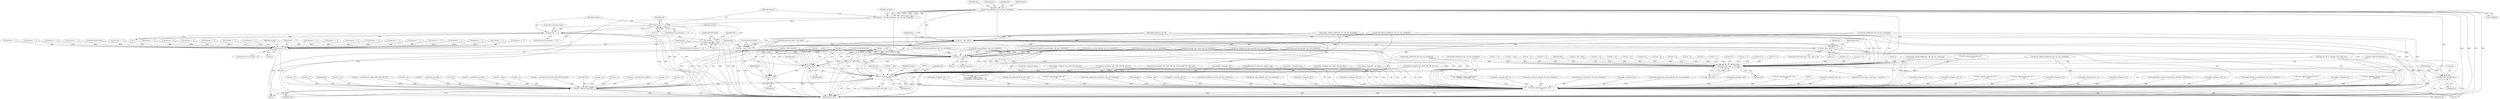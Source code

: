 digraph "0_tcpdump_ffde45acf3348f8353fb4064a1b21683ee6b5ddf@pointer" {
"1001184" [label="(Call,decode_prefix4(ndo, tptr, len, buf, sizeof(buf)))"];
"1001168" [label="(Call,len - (tptr - pptr))"];
"1001167" [label="(Call,len - (tptr - pptr) > 0)"];
"1001625" [label="(Call,tptr = pptr + len)"];
"1001636" [label="(Call,tptr += advance)"];
"1001170" [label="(Call,tptr - pptr)"];
"1001617" [label="(Call,print_unknown_data(ndo, tptr, \"\n\t    \", tlen))"];
"1001599" [label="(Call,ND_TCHECK2(*tptr,tlen))"];
"1002905" [label="(Call,print_unknown_data(ndo, pptr, \"\n\t    \", len))"];
"1001627" [label="(Call,pptr + len)"];
"1002893" [label="(Call,ndo->ndo_vflag > 1 && len)"];
"1002901" [label="(Call,ND_TCHECK2(*pptr,len))"];
"1001182" [label="(Call,advance = decode_prefix4(ndo, tptr, len, buf, sizeof(buf)))"];
"1001192" [label="(Call,advance == -1)"];
"1001202" [label="(Call,advance == -2)"];
"1001209" [label="(Call,advance == -3)"];
"1001632" [label="(Call,advance < 0)"];
"1001400" [label="(Call,advance == -1)"];
"1002241" [label="(Call,as_printf(ndo, astostr, sizeof(astostr),\n\t\t\t    EXTRACT_32BITS(tptr+2)))"];
"1002904" [label="(Identifier,len)"];
"1000718" [label="(Call,tlen > 0)"];
"1002894" [label="(Call,ndo->ndo_vflag > 1)"];
"1002288" [label="(Call,ipaddr_string(ndo, tptr+2))"];
"1000129" [label="(MethodParameterIn,u_int len)"];
"1001303" [label="(Call,advance == -1)"];
"1001599" [label="(Call,ND_TCHECK2(*tptr,tlen))"];
"1001628" [label="(Identifier,pptr)"];
"1001392" [label="(Call,decode_prefix6(ndo, tptr, len, buf, sizeof(buf)))"];
"1001264" [label="(Call,decode_labeled_vpn_prefix4(ndo, tptr, buf, sizeof(buf)))"];
"1001232" [label="(Call,advance == -1)"];
"1000436" [label="(Call,len != 8)"];
"1001201" [label="(ControlStructure,if (advance == -2))"];
"1001862" [label="(Call,decode_labeled_prefix6(ndo, tptr, len, buf, sizeof(buf)))"];
"1001182" [label="(Call,advance = decode_prefix4(ndo, tptr, len, buf, sizeof(buf)))"];
"1001750" [label="(Call,decode_labeled_prefix4(ndo, tptr, len, buf, sizeof(buf)))"];
"1001204" [label="(Call,-2)"];
"1001602" [label="(Identifier,tlen)"];
"1000939" [label="(Call,tlen = 0)"];
"1001123" [label="(Call,tptr++)"];
"1002915" [label="(MethodReturn,RET)"];
"1002669" [label="(Call,len -=4)"];
"1001178" [label="(Identifier,af)"];
"1002886" [label="(Call,print_unknown_data(ndo, pptr, \"\n\t    \", len))"];
"1001203" [label="(Identifier,advance)"];
"1000984" [label="(Call,tlen = 0)"];
"1001335" [label="(Call,advance == -1)"];
"1000999" [label="(Call,tlen = 0)"];
"1002906" [label="(Identifier,ndo)"];
"1001605" [label="(Identifier,ndo)"];
"1001621" [label="(Identifier,tlen)"];
"1000126" [label="(MethodParameterIn,netdissect_options *ndo)"];
"1002062" [label="(Call,decode_multicast_vpn(ndo, tptr, buf, sizeof(buf)))"];
"1001192" [label="(Call,advance == -1)"];
"1001271" [label="(Call,advance == -1)"];
"1000128" [label="(MethodParameterIn,const u_char *pptr)"];
"1002806" [label="(Call,len -= alen)"];
"1001068" [label="(Call,tlen = 0)"];
"1001479" [label="(Call,advance == -1)"];
"1001440" [label="(Call,advance == -1)"];
"1001618" [label="(Identifier,ndo)"];
"1002030" [label="(Call,decode_mdt_vpn_nlri(ndo, tptr, buf, sizeof(buf)))"];
"1000820" [label="(Call,tlen -= (sizeof(struct in_addr)+BGP_VPN_RD_LEN))"];
"1001536" [label="(Call,decode_clnp_prefix(ndo, tptr, buf, sizeof(buf)))"];
"1001187" [label="(Identifier,len)"];
"1001181" [label="(Block,)"];
"1000331" [label="(Call,ipaddr_string(ndo, tptr))"];
"1002830" [label="(Call,len > 0)"];
"1001189" [label="(Call,sizeof(buf))"];
"1000955" [label="(Call,ipaddr_string(ndo, tptr))"];
"1001998" [label="(Call,decode_labeled_vpn_clnp_prefix(ndo, tptr, buf, sizeof(buf)))"];
"1000338" [label="(Call,len != 4)"];
"1001345" [label="(Call,advance == -2)"];
"1001472" [label="(Call,decode_labeled_vpn_prefix6(ndo, tptr, buf, sizeof(buf)))"];
"1002903" [label="(Identifier,pptr)"];
"1001694" [label="(Call,len - (tptr - pptr))"];
"1001631" [label="(ControlStructure,if (advance < 0))"];
"1000567" [label="(Call,ipaddr_string(ndo, tptr))"];
"1001543" [label="(Call,advance == -1)"];
"1002902" [label="(Call,*pptr)"];
"1000142" [label="(Call,tptr = pptr)"];
"1002813" [label="(Call,len == 0)"];
"1002901" [label="(Call,ND_TCHECK2(*pptr,len))"];
"1001092" [label="(Call,print_unknown_data(ndo, tptr, \"\n\t    \", tlen))"];
"1000793" [label="(Call,tlen = 0)"];
"1001249" [label="(Call,advance == -3)"];
"1001629" [label="(Identifier,len)"];
"1002908" [label="(Literal,\"\n\t    \")"];
"1001553" [label="(Call,advance == -2)"];
"1001822" [label="(Call,decode_prefix6(ndo, tptr, len, buf, sizeof(buf)))"];
"1001191" [label="(ControlStructure,if (advance == -1))"];
"1000864" [label="(Call,tlen -= sizeof(struct in6_addr))"];
"1002905" [label="(Call,print_unknown_data(ndo, pptr, \"\n\t    \", len))"];
"1001038" [label="(Call,ipaddr_string(ndo, tptr+BGP_VPN_RD_LEN+4))"];
"1001639" [label="(JumpTarget,done:)"];
"1001018" [label="(Call,isonsap_string(ndo, tptr+BGP_VPN_RD_LEN,tlen-BGP_VPN_RD_LEN))"];
"1001710" [label="(Call,decode_prefix4(ndo, tptr, len, buf, sizeof(buf)))"];
"1001210" [label="(Identifier,advance)"];
"1001635" [label="(ControlStructure,break;)"];
"1000312" [label="(Call,len != 4)"];
"1001521" [label="(Call,advance == -2)"];
"1001432" [label="(Call,decode_labeled_prefix6(ndo, tptr, len, buf, sizeof(buf)))"];
"1002909" [label="(Identifier,len)"];
"1000471" [label="(Call,len % 4)"];
"1002207" [label="(Call,ipaddr_string(ndo, tptr+4))"];
"1000861" [label="(Call,ip6addr_string(ndo, tptr))"];
"1001296" [label="(Call,decode_rt_routing_info(ndo, tptr, buf, sizeof(buf)))"];
"1000376" [label="(Call,len != 8)"];
"1001171" [label="(Identifier,tptr)"];
"1001489" [label="(Call,advance == -2)"];
"1001328" [label="(Call,decode_multicast_vpn(ndo, tptr, buf, sizeof(buf)))"];
"1000428" [label="(Call,ipaddr_string(ndo, tptr + 4))"];
"1002465" [label="(Call,ipaddr_string(ndo, tptr+4))"];
"1001627" [label="(Call,pptr + len)"];
"1001600" [label="(Call,*tptr)"];
"1002556" [label="(Call,print_unknown_data(ndo, tptr, \"\n\t      \", tlen))"];
"1000770" [label="(Call,tlen -= sizeof(struct in_addr))"];
"1001626" [label="(Identifier,tptr)"];
"1000682" [label="(Call,print_unknown_data(ndo, tptr, \"\n\t    \", tlen))"];
"1001622" [label="(Call,advance = 0)"];
"1001224" [label="(Call,decode_labeled_prefix4(ndo, tptr, len, buf, sizeof(buf)))"];
"1001168" [label="(Call,len - (tptr - pptr))"];
"1001208" [label="(ControlStructure,if (advance == -3))"];
"1002540" [label="(Call,ipaddr_string(ndo, tptr))"];
"1000463" [label="(Call,ipaddr_string(ndo, tptr + 4))"];
"1001211" [label="(Call,-3)"];
"1001630" [label="(ControlStructure,break;)"];
"1000598" [label="(Call,ipaddr_string(ndo, tptr))"];
"1000701" [label="(Call,tlen = nhlen)"];
"1001141" [label="(Call,ND_TCHECK(tptr[0]))"];
"1000815" [label="(Call,ipaddr_string(ndo, tptr+BGP_VPN_RD_LEN))"];
"1000751" [label="(Call,tlen = 0)"];
"1001111" [label="(Call,tptr += tlen)"];
"1001114" [label="(Call,ND_TCHECK(tptr[0]))"];
"1001167" [label="(Call,len - (tptr - pptr) > 0)"];
"1001184" [label="(Call,decode_prefix4(ndo, tptr, len, buf, sizeof(buf)))"];
"1001638" [label="(Identifier,advance)"];
"1001170" [label="(Call,tptr - pptr)"];
"1001623" [label="(Identifier,advance)"];
"1001194" [label="(Call,-1)"];
"1001625" [label="(Call,tptr = pptr + len)"];
"1001585" [label="(Call,advance == -2)"];
"1001166" [label="(ControlStructure,while (len - (tptr - pptr) > 0))"];
"1002659" [label="(Call,as_printf(ndo, astostr, sizeof(astostr), EXTRACT_32BITS(tptr)))"];
"1001213" [label="(ControlStructure,break;)"];
"1001281" [label="(Call,advance == -2)"];
"1000373" [label="(Call,len != 6)"];
"1002911" [label="(Literal,1)"];
"1002870" [label="(Call,ND_TCHECK2(*pptr,len))"];
"1001183" [label="(Identifier,advance)"];
"1000190" [label="(Call,!len)"];
"1001185" [label="(Identifier,ndo)"];
"1001504" [label="(Call,decode_labeled_vpn_l2(ndo, tptr, buf, sizeof(buf)))"];
"1002486" [label="(Call,ipaddr_string(ndo, tptr+4))"];
"1001637" [label="(Identifier,tptr)"];
"1001575" [label="(Call,advance == -1)"];
"1001617" [label="(Call,print_unknown_data(ndo, tptr, \"\n\t    \", tlen))"];
"1001611" [label="(ControlStructure,if (ndo->ndo_vflag <= 1))"];
"1000977" [label="(Call,isonsap_string(ndo, tptr, tlen))"];
"1001193" [label="(Identifier,advance)"];
"1001188" [label="(Identifier,buf)"];
"1001633" [label="(Identifier,advance)"];
"1001902" [label="(Call,decode_labeled_vpn_prefix6(ndo, tptr, buf, sizeof(buf)))"];
"1001457" [label="(Call,advance == -3)"];
"1000914" [label="(Call,tlen -= (sizeof(struct in6_addr)+BGP_VPN_RD_LEN))"];
"1000153" [label="(Call,len != 1)"];
"1001634" [label="(Literal,0)"];
"1000145" [label="(Call,tlen=len)"];
"1002113" [label="(Call,print_unknown_data(ndo, tptr-3, \"\n\t    \", tlen))"];
"1002140" [label="(Call,len % 8)"];
"1000362" [label="(Call,len != 0)"];
"1001313" [label="(Call,advance == -2)"];
"1000573" [label="(Call,len % 4)"];
"1002816" [label="(Call,len % 12)"];
"1001377" [label="(Call,advance == -2)"];
"1001172" [label="(Identifier,pptr)"];
"1001511" [label="(Call,advance == -1)"];
"1000200" [label="(Call,bgp_attr_get_as_size(ndo, atype, pptr, len))"];
"1002520" [label="(Call,ipaddr_string(ndo, tptr))"];
"1001217" [label="(Identifier,ndo)"];
"1002899" [label="(Identifier,len)"];
"1001169" [label="(Identifier,len)"];
"1002627" [label="(Call,print_unknown_data(ndo, tptr+3,\"\n\t      \", length-3))"];
"1001206" [label="(ControlStructure,goto trunc;)"];
"1001173" [label="(Literal,0)"];
"1000767" [label="(Call,ipaddr_string(ndo, tptr))"];
"1000408" [label="(Call,ipaddr_string(ndo, tptr + 2))"];
"1002892" [label="(ControlStructure,if (ndo->ndo_vflag > 1 && len))"];
"1001620" [label="(Literal,\"\n\t    \")"];
"1000845" [label="(Call,tlen = 0)"];
"1001186" [label="(Identifier,tptr)"];
"1001202" [label="(Call,advance == -2)"];
"1000258" [label="(Call,as_printf(ndo, astostr, sizeof(astostr),\n\t\t\t\tas_size == 2 ?\n\t\t\t\tEXTRACT_16BITS(&tptr[2 + i]) :\n\t\t\t\tEXTRACT_32BITS(&tptr[2 + i])))"];
"1002796" [label="(Call,bgp_attr_print(ndo, atype, tptr, alen))"];
"1002382" [label="(Call,print_unknown_data(ndo, tptr, \"\n\t      \", 8))"];
"1001790" [label="(Call,decode_labeled_vpn_prefix4(ndo, tptr, buf, sizeof(buf)))"];
"1001198" [label="(Identifier,ndo)"];
"1001153" [label="(Call,tptr += tptr[0] + 1)"];
"1000887" [label="(Call,tlen = 0)"];
"1000180" [label="(Call,len % 2)"];
"1002907" [label="(Identifier,pptr)"];
"1001174" [label="(Block,)"];
"1000548" [label="(Call,len != 4)"];
"1001696" [label="(Call,tptr - pptr)"];
"1002302" [label="(Call,ipaddr_string(ndo, tptr+2))"];
"1001417" [label="(Call,advance == -3)"];
"1000391" [label="(Call,len == 6)"];
"1001934" [label="(Call,decode_labeled_vpn_l2(ndo, tptr, buf, sizeof(buf)))"];
"1001209" [label="(Call,advance == -3)"];
"1000909" [label="(Call,ip6addr_string(ndo, tptr+BGP_VPN_RD_LEN))"];
"1001619" [label="(Identifier,tptr)"];
"1001632" [label="(Call,advance < 0)"];
"1001636" [label="(Call,tptr += advance)"];
"1001367" [label="(Call,advance == -1)"];
"1000958" [label="(Call,tlen -= (sizeof(struct in_addr)))"];
"1001568" [label="(Call,decode_labeled_vpn_clnp_prefix(ndo, tptr, buf, sizeof(buf)))"];
"1001966" [label="(Call,decode_clnp_prefix(ndo, tptr, buf, sizeof(buf)))"];
"1001360" [label="(Call,decode_mdt_vpn_nlri(ndo, tptr, buf, sizeof(buf)))"];
"1002900" [label="(Block,)"];
"1002503" [label="(Call,ipaddr_string(ndo, tptr))"];
"1002893" [label="(Call,ndo->ndo_vflag > 1 && len)"];
"1001058" [label="(Call,ip6addr_string(ndo, tptr+BGP_VPN_RD_LEN+3))"];
"1002223" [label="(Call,ipaddr_string(ndo, tptr+2))"];
"1001184" -> "1001182"  [label="AST: "];
"1001184" -> "1001189"  [label="CFG: "];
"1001185" -> "1001184"  [label="AST: "];
"1001186" -> "1001184"  [label="AST: "];
"1001187" -> "1001184"  [label="AST: "];
"1001188" -> "1001184"  [label="AST: "];
"1001189" -> "1001184"  [label="AST: "];
"1001182" -> "1001184"  [label="CFG: "];
"1001184" -> "1002915"  [label="DDG: "];
"1001184" -> "1002915"  [label="DDG: "];
"1001184" -> "1002915"  [label="DDG: "];
"1001184" -> "1002915"  [label="DDG: "];
"1001184" -> "1001168"  [label="DDG: "];
"1001184" -> "1001182"  [label="DDG: "];
"1001184" -> "1001182"  [label="DDG: "];
"1001184" -> "1001182"  [label="DDG: "];
"1001184" -> "1001182"  [label="DDG: "];
"1001184" -> "1001617"  [label="DDG: "];
"1001184" -> "1001636"  [label="DDG: "];
"1001184" -> "1002893"  [label="DDG: "];
"1001184" -> "1002905"  [label="DDG: "];
"1001168" -> "1001167"  [label="AST: "];
"1001168" -> "1001170"  [label="CFG: "];
"1001169" -> "1001168"  [label="AST: "];
"1001170" -> "1001168"  [label="AST: "];
"1001173" -> "1001168"  [label="CFG: "];
"1001168" -> "1002915"  [label="DDG: "];
"1001168" -> "1001167"  [label="DDG: "];
"1001168" -> "1001167"  [label="DDG: "];
"1001432" -> "1001168"  [label="DDG: "];
"1001224" -> "1001168"  [label="DDG: "];
"1001392" -> "1001168"  [label="DDG: "];
"1000129" -> "1001168"  [label="DDG: "];
"1001170" -> "1001168"  [label="DDG: "];
"1001170" -> "1001168"  [label="DDG: "];
"1001168" -> "1001625"  [label="DDG: "];
"1001168" -> "1001627"  [label="DDG: "];
"1001168" -> "1002893"  [label="DDG: "];
"1001167" -> "1001166"  [label="AST: "];
"1001167" -> "1001173"  [label="CFG: "];
"1001173" -> "1001167"  [label="AST: "];
"1001178" -> "1001167"  [label="CFG: "];
"1001639" -> "1001167"  [label="CFG: "];
"1001167" -> "1002915"  [label="DDG: "];
"1001167" -> "1002915"  [label="DDG: "];
"1001625" -> "1001181"  [label="AST: "];
"1001625" -> "1001627"  [label="CFG: "];
"1001626" -> "1001625"  [label="AST: "];
"1001627" -> "1001625"  [label="AST: "];
"1001630" -> "1001625"  [label="CFG: "];
"1001625" -> "1002915"  [label="DDG: "];
"1001625" -> "1002915"  [label="DDG: "];
"1001170" -> "1001625"  [label="DDG: "];
"1000128" -> "1001625"  [label="DDG: "];
"1000129" -> "1001625"  [label="DDG: "];
"1001625" -> "1001636"  [label="DDG: "];
"1001636" -> "1001174"  [label="AST: "];
"1001636" -> "1001638"  [label="CFG: "];
"1001637" -> "1001636"  [label="AST: "];
"1001638" -> "1001636"  [label="AST: "];
"1001169" -> "1001636"  [label="CFG: "];
"1001636" -> "1002915"  [label="DDG: "];
"1001636" -> "1001170"  [label="DDG: "];
"1001632" -> "1001636"  [label="DDG: "];
"1001328" -> "1001636"  [label="DDG: "];
"1001472" -> "1001636"  [label="DDG: "];
"1001504" -> "1001636"  [label="DDG: "];
"1001536" -> "1001636"  [label="DDG: "];
"1001224" -> "1001636"  [label="DDG: "];
"1001392" -> "1001636"  [label="DDG: "];
"1001568" -> "1001636"  [label="DDG: "];
"1001360" -> "1001636"  [label="DDG: "];
"1001264" -> "1001636"  [label="DDG: "];
"1001432" -> "1001636"  [label="DDG: "];
"1001296" -> "1001636"  [label="DDG: "];
"1001123" -> "1001636"  [label="DDG: "];
"1001153" -> "1001636"  [label="DDG: "];
"1001141" -> "1001636"  [label="DDG: "];
"1001114" -> "1001636"  [label="DDG: "];
"1001111" -> "1001636"  [label="DDG: "];
"1001170" -> "1001172"  [label="CFG: "];
"1001171" -> "1001170"  [label="AST: "];
"1001172" -> "1001170"  [label="AST: "];
"1001170" -> "1002915"  [label="DDG: "];
"1001170" -> "1002915"  [label="DDG: "];
"1001123" -> "1001170"  [label="DDG: "];
"1001153" -> "1001170"  [label="DDG: "];
"1001141" -> "1001170"  [label="DDG: "];
"1001114" -> "1001170"  [label="DDG: "];
"1001111" -> "1001170"  [label="DDG: "];
"1000128" -> "1001170"  [label="DDG: "];
"1001170" -> "1001617"  [label="DDG: "];
"1001170" -> "1001627"  [label="DDG: "];
"1001170" -> "1002905"  [label="DDG: "];
"1001617" -> "1001611"  [label="AST: "];
"1001617" -> "1001621"  [label="CFG: "];
"1001618" -> "1001617"  [label="AST: "];
"1001619" -> "1001617"  [label="AST: "];
"1001620" -> "1001617"  [label="AST: "];
"1001621" -> "1001617"  [label="AST: "];
"1001623" -> "1001617"  [label="CFG: "];
"1001617" -> "1002915"  [label="DDG: "];
"1001617" -> "1002915"  [label="DDG: "];
"1001617" -> "1002915"  [label="DDG: "];
"1001617" -> "1001599"  [label="DDG: "];
"1001264" -> "1001617"  [label="DDG: "];
"1000815" -> "1001617"  [label="DDG: "];
"1001432" -> "1001617"  [label="DDG: "];
"1001472" -> "1001617"  [label="DDG: "];
"1001536" -> "1001617"  [label="DDG: "];
"1001018" -> "1001617"  [label="DDG: "];
"1000909" -> "1001617"  [label="DDG: "];
"1001224" -> "1001617"  [label="DDG: "];
"1001504" -> "1001617"  [label="DDG: "];
"1001360" -> "1001617"  [label="DDG: "];
"1001058" -> "1001617"  [label="DDG: "];
"1000977" -> "1001617"  [label="DDG: "];
"1001392" -> "1001617"  [label="DDG: "];
"1001328" -> "1001617"  [label="DDG: "];
"1001568" -> "1001617"  [label="DDG: "];
"1001296" -> "1001617"  [label="DDG: "];
"1000861" -> "1001617"  [label="DDG: "];
"1000955" -> "1001617"  [label="DDG: "];
"1000767" -> "1001617"  [label="DDG: "];
"1001038" -> "1001617"  [label="DDG: "];
"1000126" -> "1001617"  [label="DDG: "];
"1000142" -> "1001617"  [label="DDG: "];
"1001123" -> "1001617"  [label="DDG: "];
"1001153" -> "1001617"  [label="DDG: "];
"1001141" -> "1001617"  [label="DDG: "];
"1001114" -> "1001617"  [label="DDG: "];
"1001111" -> "1001617"  [label="DDG: "];
"1001599" -> "1001617"  [label="DDG: "];
"1001617" -> "1002905"  [label="DDG: "];
"1001599" -> "1001181"  [label="AST: "];
"1001599" -> "1001602"  [label="CFG: "];
"1001600" -> "1001599"  [label="AST: "];
"1001602" -> "1001599"  [label="AST: "];
"1001605" -> "1001599"  [label="CFG: "];
"1001599" -> "1002915"  [label="DDG: "];
"1001599" -> "1002915"  [label="DDG: "];
"1001599" -> "1002915"  [label="DDG: "];
"1001123" -> "1001599"  [label="DDG: "];
"1001153" -> "1001599"  [label="DDG: "];
"1001141" -> "1001599"  [label="DDG: "];
"1001114" -> "1001599"  [label="DDG: "];
"1001111" -> "1001599"  [label="DDG: "];
"1000145" -> "1001599"  [label="DDG: "];
"1000864" -> "1001599"  [label="DDG: "];
"1000939" -> "1001599"  [label="DDG: "];
"1000845" -> "1001599"  [label="DDG: "];
"1000793" -> "1001599"  [label="DDG: "];
"1000701" -> "1001599"  [label="DDG: "];
"1000751" -> "1001599"  [label="DDG: "];
"1000887" -> "1001599"  [label="DDG: "];
"1000984" -> "1001599"  [label="DDG: "];
"1000820" -> "1001599"  [label="DDG: "];
"1001068" -> "1001599"  [label="DDG: "];
"1000718" -> "1001599"  [label="DDG: "];
"1000914" -> "1001599"  [label="DDG: "];
"1000958" -> "1001599"  [label="DDG: "];
"1000770" -> "1001599"  [label="DDG: "];
"1000999" -> "1001599"  [label="DDG: "];
"1002905" -> "1002900"  [label="AST: "];
"1002905" -> "1002909"  [label="CFG: "];
"1002906" -> "1002905"  [label="AST: "];
"1002907" -> "1002905"  [label="AST: "];
"1002908" -> "1002905"  [label="AST: "];
"1002909" -> "1002905"  [label="AST: "];
"1002911" -> "1002905"  [label="CFG: "];
"1002905" -> "1002915"  [label="DDG: "];
"1002905" -> "1002915"  [label="DDG: "];
"1002905" -> "1002915"  [label="DDG: "];
"1002905" -> "1002915"  [label="DDG: "];
"1000598" -> "1002905"  [label="DDG: "];
"1000331" -> "1002905"  [label="DDG: "];
"1001018" -> "1002905"  [label="DDG: "];
"1001092" -> "1002905"  [label="DDG: "];
"1000977" -> "1002905"  [label="DDG: "];
"1002886" -> "1002905"  [label="DDG: "];
"1002886" -> "1002905"  [label="DDG: "];
"1001264" -> "1002905"  [label="DDG: "];
"1000258" -> "1002905"  [label="DDG: "];
"1002113" -> "1002905"  [label="DDG: "];
"1002223" -> "1002905"  [label="DDG: "];
"1000815" -> "1002905"  [label="DDG: "];
"1002540" -> "1002905"  [label="DDG: "];
"1001432" -> "1002905"  [label="DDG: "];
"1000200" -> "1002905"  [label="DDG: "];
"1000200" -> "1002905"  [label="DDG: "];
"1001862" -> "1002905"  [label="DDG: "];
"1001392" -> "1002905"  [label="DDG: "];
"1002486" -> "1002905"  [label="DDG: "];
"1000567" -> "1002905"  [label="DDG: "];
"1001328" -> "1002905"  [label="DDG: "];
"1000408" -> "1002905"  [label="DDG: "];
"1002241" -> "1002905"  [label="DDG: "];
"1001568" -> "1002905"  [label="DDG: "];
"1000682" -> "1002905"  [label="DDG: "];
"1002465" -> "1002905"  [label="DDG: "];
"1001822" -> "1002905"  [label="DDG: "];
"1001750" -> "1002905"  [label="DDG: "];
"1002627" -> "1002905"  [label="DDG: "];
"1002030" -> "1002905"  [label="DDG: "];
"1001472" -> "1002905"  [label="DDG: "];
"1002382" -> "1002905"  [label="DDG: "];
"1001536" -> "1002905"  [label="DDG: "];
"1002796" -> "1002905"  [label="DDG: "];
"1001934" -> "1002905"  [label="DDG: "];
"1002207" -> "1002905"  [label="DDG: "];
"1001998" -> "1002905"  [label="DDG: "];
"1002062" -> "1002905"  [label="DDG: "];
"1000909" -> "1002905"  [label="DDG: "];
"1001224" -> "1002905"  [label="DDG: "];
"1000463" -> "1002905"  [label="DDG: "];
"1001504" -> "1002905"  [label="DDG: "];
"1001710" -> "1002905"  [label="DDG: "];
"1001790" -> "1002905"  [label="DDG: "];
"1002288" -> "1002905"  [label="DDG: "];
"1001360" -> "1002905"  [label="DDG: "];
"1001966" -> "1002905"  [label="DDG: "];
"1001902" -> "1002905"  [label="DDG: "];
"1002302" -> "1002905"  [label="DDG: "];
"1001058" -> "1002905"  [label="DDG: "];
"1001296" -> "1002905"  [label="DDG: "];
"1000861" -> "1002905"  [label="DDG: "];
"1000955" -> "1002905"  [label="DDG: "];
"1002520" -> "1002905"  [label="DDG: "];
"1000428" -> "1002905"  [label="DDG: "];
"1000767" -> "1002905"  [label="DDG: "];
"1001038" -> "1002905"  [label="DDG: "];
"1002556" -> "1002905"  [label="DDG: "];
"1002659" -> "1002905"  [label="DDG: "];
"1002503" -> "1002905"  [label="DDG: "];
"1000126" -> "1002905"  [label="DDG: "];
"1001696" -> "1002905"  [label="DDG: "];
"1000128" -> "1002905"  [label="DDG: "];
"1002901" -> "1002905"  [label="DDG: "];
"1000129" -> "1002905"  [label="DDG: "];
"1001627" -> "1001629"  [label="CFG: "];
"1001628" -> "1001627"  [label="AST: "];
"1001629" -> "1001627"  [label="AST: "];
"1001627" -> "1002915"  [label="DDG: "];
"1000128" -> "1001627"  [label="DDG: "];
"1000129" -> "1001627"  [label="DDG: "];
"1002893" -> "1002892"  [label="AST: "];
"1002893" -> "1002894"  [label="CFG: "];
"1002893" -> "1002899"  [label="CFG: "];
"1002894" -> "1002893"  [label="AST: "];
"1002899" -> "1002893"  [label="AST: "];
"1002903" -> "1002893"  [label="CFG: "];
"1002911" -> "1002893"  [label="CFG: "];
"1002893" -> "1002915"  [label="DDG: "];
"1002893" -> "1002915"  [label="DDG: "];
"1002893" -> "1002915"  [label="DDG: "];
"1002894" -> "1002893"  [label="DDG: "];
"1002894" -> "1002893"  [label="DDG: "];
"1000338" -> "1002893"  [label="DDG: "];
"1001694" -> "1002893"  [label="DDG: "];
"1000180" -> "1002893"  [label="DDG: "];
"1000573" -> "1002893"  [label="DDG: "];
"1000153" -> "1002893"  [label="DDG: "];
"1001750" -> "1002893"  [label="DDG: "];
"1002806" -> "1002893"  [label="DDG: "];
"1001392" -> "1002893"  [label="DDG: "];
"1000376" -> "1002893"  [label="DDG: "];
"1001862" -> "1002893"  [label="DDG: "];
"1002830" -> "1002893"  [label="DDG: "];
"1000436" -> "1002893"  [label="DDG: "];
"1001822" -> "1002893"  [label="DDG: "];
"1000471" -> "1002893"  [label="DDG: "];
"1000391" -> "1002893"  [label="DDG: "];
"1001710" -> "1002893"  [label="DDG: "];
"1000312" -> "1002893"  [label="DDG: "];
"1002870" -> "1002893"  [label="DDG: "];
"1002813" -> "1002893"  [label="DDG: "];
"1000190" -> "1002893"  [label="DDG: "];
"1001432" -> "1002893"  [label="DDG: "];
"1002886" -> "1002893"  [label="DDG: "];
"1002816" -> "1002893"  [label="DDG: "];
"1001224" -> "1002893"  [label="DDG: "];
"1002140" -> "1002893"  [label="DDG: "];
"1000373" -> "1002893"  [label="DDG: "];
"1000548" -> "1002893"  [label="DDG: "];
"1002669" -> "1002893"  [label="DDG: "];
"1000362" -> "1002893"  [label="DDG: "];
"1000129" -> "1002893"  [label="DDG: "];
"1000200" -> "1002893"  [label="DDG: "];
"1002893" -> "1002901"  [label="DDG: "];
"1002901" -> "1002900"  [label="AST: "];
"1002901" -> "1002904"  [label="CFG: "];
"1002902" -> "1002901"  [label="AST: "];
"1002904" -> "1002901"  [label="AST: "];
"1002906" -> "1002901"  [label="CFG: "];
"1002901" -> "1002915"  [label="DDG: "];
"1002901" -> "1002915"  [label="DDG: "];
"1002870" -> "1002901"  [label="DDG: "];
"1000129" -> "1002901"  [label="DDG: "];
"1001182" -> "1001181"  [label="AST: "];
"1001183" -> "1001182"  [label="AST: "];
"1001193" -> "1001182"  [label="CFG: "];
"1001182" -> "1002915"  [label="DDG: "];
"1001182" -> "1001192"  [label="DDG: "];
"1001192" -> "1001191"  [label="AST: "];
"1001192" -> "1001194"  [label="CFG: "];
"1001193" -> "1001192"  [label="AST: "];
"1001194" -> "1001192"  [label="AST: "];
"1001198" -> "1001192"  [label="CFG: "];
"1001203" -> "1001192"  [label="CFG: "];
"1001192" -> "1002915"  [label="DDG: "];
"1001192" -> "1002915"  [label="DDG: "];
"1001192" -> "1002915"  [label="DDG: "];
"1001194" -> "1001192"  [label="DDG: "];
"1001192" -> "1001202"  [label="DDG: "];
"1001192" -> "1001632"  [label="DDG: "];
"1001202" -> "1001201"  [label="AST: "];
"1001202" -> "1001204"  [label="CFG: "];
"1001203" -> "1001202"  [label="AST: "];
"1001204" -> "1001202"  [label="AST: "];
"1001206" -> "1001202"  [label="CFG: "];
"1001210" -> "1001202"  [label="CFG: "];
"1001202" -> "1002915"  [label="DDG: "];
"1001202" -> "1002915"  [label="DDG: "];
"1001202" -> "1002915"  [label="DDG: "];
"1001204" -> "1001202"  [label="DDG: "];
"1001202" -> "1001209"  [label="DDG: "];
"1001209" -> "1001208"  [label="AST: "];
"1001209" -> "1001211"  [label="CFG: "];
"1001210" -> "1001209"  [label="AST: "];
"1001211" -> "1001209"  [label="AST: "];
"1001213" -> "1001209"  [label="CFG: "];
"1001217" -> "1001209"  [label="CFG: "];
"1001209" -> "1002915"  [label="DDG: "];
"1001209" -> "1002915"  [label="DDG: "];
"1001209" -> "1002915"  [label="DDG: "];
"1001211" -> "1001209"  [label="DDG: "];
"1001209" -> "1001632"  [label="DDG: "];
"1001632" -> "1001631"  [label="AST: "];
"1001632" -> "1001634"  [label="CFG: "];
"1001633" -> "1001632"  [label="AST: "];
"1001634" -> "1001632"  [label="AST: "];
"1001635" -> "1001632"  [label="CFG: "];
"1001637" -> "1001632"  [label="CFG: "];
"1001632" -> "1002915"  [label="DDG: "];
"1001632" -> "1002915"  [label="DDG: "];
"1001511" -> "1001632"  [label="DDG: "];
"1001232" -> "1001632"  [label="DDG: "];
"1001521" -> "1001632"  [label="DDG: "];
"1001575" -> "1001632"  [label="DDG: "];
"1001249" -> "1001632"  [label="DDG: "];
"1001367" -> "1001632"  [label="DDG: "];
"1001622" -> "1001632"  [label="DDG: "];
"1001543" -> "1001632"  [label="DDG: "];
"1001271" -> "1001632"  [label="DDG: "];
"1001479" -> "1001632"  [label="DDG: "];
"1001417" -> "1001632"  [label="DDG: "];
"1001457" -> "1001632"  [label="DDG: "];
"1001553" -> "1001632"  [label="DDG: "];
"1001345" -> "1001632"  [label="DDG: "];
"1001303" -> "1001632"  [label="DDG: "];
"1001281" -> "1001632"  [label="DDG: "];
"1001335" -> "1001632"  [label="DDG: "];
"1001585" -> "1001632"  [label="DDG: "];
"1001313" -> "1001632"  [label="DDG: "];
"1001400" -> "1001632"  [label="DDG: "];
"1001489" -> "1001632"  [label="DDG: "];
"1001377" -> "1001632"  [label="DDG: "];
"1001440" -> "1001632"  [label="DDG: "];
}
